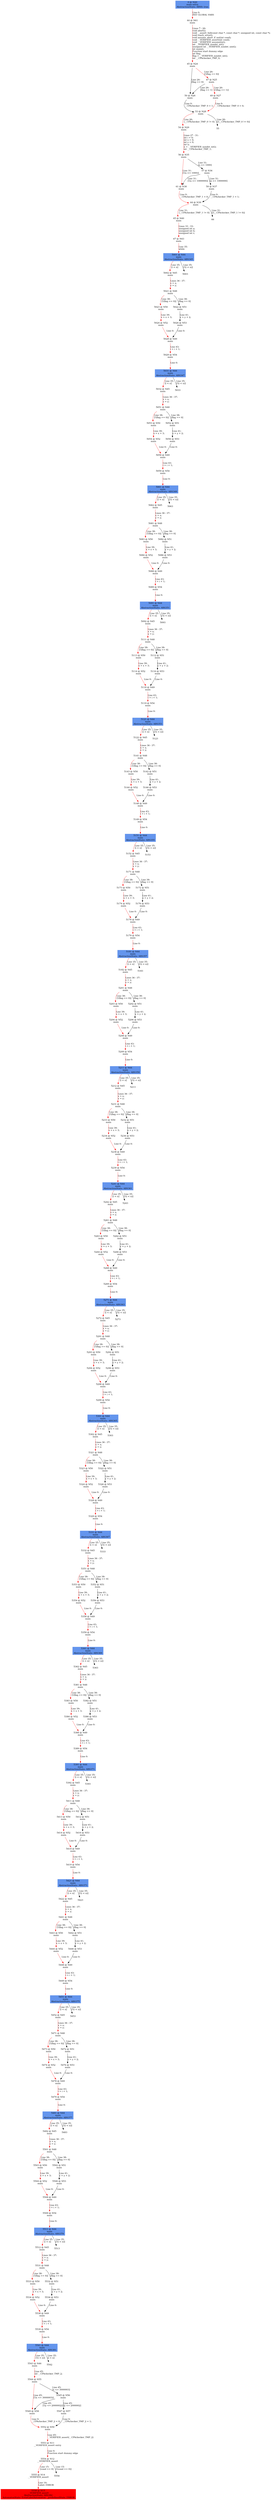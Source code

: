 digraph ARG {
node [style="filled" shape="box" color="white"]
0 [fillcolor="cornflowerblue" label="0 @ N20\nmain entry\nAbstractionState: ABS0: true\n" id="0"]
44 [label="44 @ N61\nmain\n" id="44"]
45 [label="45 @ N24\nmain\n" id="45"]
50 [label="50 @ N26\nmain\n" id="50"]
53 [label="53 @ N28\nmain\n" id="53"]
54 [label="54 @ N29\nmain\n" id="54"]
56 [label="56 @ N35\nmain\n" id="56"]
61 [label="61 @ N38\nmain\n" id="61"]
64 [label="64 @ N39\nmain\n" id="64"]
65 [label="65 @ N40\nmain\n" id="65"]
67 [label="67 @ N43\nmain\n" id="67"]
5001 [fillcolor="cornflowerblue" label="5001 @ N44\nmain\nAbstractionState: ABS345\n" id="5001"]
5002 [label="5002 @ N45\nmain\n" id="5002"]
5021 [label="5021 @ N48\nmain\n" id="5021"]
5023 [label="5023 @ N50\nmain\n" id="5023"]
5024 [label="5024 @ N52\nmain\n" id="5024"]
5028 [label="5028 @ N49\nmain\n" id="5028"]
5029 [label="5029 @ N54\nmain\n" id="5029"]
5031 [fillcolor="cornflowerblue" label="5031 @ N44\nmain\nAbstractionState: ABS347\n" id="5031"]
5032 [label="5032 @ N45\nmain\n" id="5032"]
5051 [label="5051 @ N48\nmain\n" id="5051"]
5053 [label="5053 @ N50\nmain\n" id="5053"]
5054 [label="5054 @ N52\nmain\n" id="5054"]
5058 [label="5058 @ N49\nmain\n" id="5058"]
5059 [label="5059 @ N54\nmain\n" id="5059"]
5061 [fillcolor="cornflowerblue" label="5061 @ N44\nmain\nAbstractionState: ABS349\n" id="5061"]
5062 [label="5062 @ N45\nmain\n" id="5062"]
5081 [label="5081 @ N48\nmain\n" id="5081"]
5083 [label="5083 @ N50\nmain\n" id="5083"]
5084 [label="5084 @ N52\nmain\n" id="5084"]
5088 [label="5088 @ N49\nmain\n" id="5088"]
5089 [label="5089 @ N54\nmain\n" id="5089"]
5091 [fillcolor="cornflowerblue" label="5091 @ N44\nmain\nAbstractionState: ABS351\n" id="5091"]
5092 [label="5092 @ N45\nmain\n" id="5092"]
5111 [label="5111 @ N48\nmain\n" id="5111"]
5113 [label="5113 @ N50\nmain\n" id="5113"]
5114 [label="5114 @ N52\nmain\n" id="5114"]
5118 [label="5118 @ N49\nmain\n" id="5118"]
5119 [label="5119 @ N54\nmain\n" id="5119"]
5121 [fillcolor="cornflowerblue" label="5121 @ N44\nmain\nAbstractionState: ABS353\n" id="5121"]
5122 [label="5122 @ N45\nmain\n" id="5122"]
5141 [label="5141 @ N48\nmain\n" id="5141"]
5143 [label="5143 @ N50\nmain\n" id="5143"]
5144 [label="5144 @ N52\nmain\n" id="5144"]
5148 [label="5148 @ N49\nmain\n" id="5148"]
5149 [label="5149 @ N54\nmain\n" id="5149"]
5151 [fillcolor="cornflowerblue" label="5151 @ N44\nmain\nAbstractionState: ABS355\n" id="5151"]
5152 [label="5152 @ N45\nmain\n" id="5152"]
5171 [label="5171 @ N48\nmain\n" id="5171"]
5173 [label="5173 @ N50\nmain\n" id="5173"]
5174 [label="5174 @ N52\nmain\n" id="5174"]
5178 [label="5178 @ N49\nmain\n" id="5178"]
5179 [label="5179 @ N54\nmain\n" id="5179"]
5181 [fillcolor="cornflowerblue" label="5181 @ N44\nmain\nAbstractionState: ABS357\n" id="5181"]
5182 [label="5182 @ N45\nmain\n" id="5182"]
5201 [label="5201 @ N48\nmain\n" id="5201"]
5203 [label="5203 @ N50\nmain\n" id="5203"]
5204 [label="5204 @ N52\nmain\n" id="5204"]
5208 [label="5208 @ N49\nmain\n" id="5208"]
5209 [label="5209 @ N54\nmain\n" id="5209"]
5211 [fillcolor="cornflowerblue" label="5211 @ N44\nmain\nAbstractionState: ABS359\n" id="5211"]
5212 [label="5212 @ N45\nmain\n" id="5212"]
5231 [label="5231 @ N48\nmain\n" id="5231"]
5233 [label="5233 @ N50\nmain\n" id="5233"]
5234 [label="5234 @ N52\nmain\n" id="5234"]
5238 [label="5238 @ N49\nmain\n" id="5238"]
5239 [label="5239 @ N54\nmain\n" id="5239"]
5241 [fillcolor="cornflowerblue" label="5241 @ N44\nmain\nAbstractionState: ABS361\n" id="5241"]
5242 [label="5242 @ N45\nmain\n" id="5242"]
5261 [label="5261 @ N48\nmain\n" id="5261"]
5263 [label="5263 @ N50\nmain\n" id="5263"]
5264 [label="5264 @ N52\nmain\n" id="5264"]
5268 [label="5268 @ N49\nmain\n" id="5268"]
5269 [label="5269 @ N54\nmain\n" id="5269"]
5271 [fillcolor="cornflowerblue" label="5271 @ N44\nmain\nAbstractionState: ABS363\n" id="5271"]
5272 [label="5272 @ N45\nmain\n" id="5272"]
5291 [label="5291 @ N48\nmain\n" id="5291"]
5293 [label="5293 @ N50\nmain\n" id="5293"]
5294 [label="5294 @ N52\nmain\n" id="5294"]
5298 [label="5298 @ N49\nmain\n" id="5298"]
5299 [label="5299 @ N54\nmain\n" id="5299"]
5301 [fillcolor="cornflowerblue" label="5301 @ N44\nmain\nAbstractionState: ABS365\n" id="5301"]
5302 [label="5302 @ N45\nmain\n" id="5302"]
5321 [label="5321 @ N48\nmain\n" id="5321"]
5323 [label="5323 @ N50\nmain\n" id="5323"]
5324 [label="5324 @ N52\nmain\n" id="5324"]
5328 [label="5328 @ N49\nmain\n" id="5328"]
5329 [label="5329 @ N54\nmain\n" id="5329"]
5331 [fillcolor="cornflowerblue" label="5331 @ N44\nmain\nAbstractionState: ABS367\n" id="5331"]
5332 [label="5332 @ N45\nmain\n" id="5332"]
5351 [label="5351 @ N48\nmain\n" id="5351"]
5353 [label="5353 @ N50\nmain\n" id="5353"]
5354 [label="5354 @ N52\nmain\n" id="5354"]
5358 [label="5358 @ N49\nmain\n" id="5358"]
5359 [label="5359 @ N54\nmain\n" id="5359"]
5361 [fillcolor="cornflowerblue" label="5361 @ N44\nmain\nAbstractionState: ABS369\n" id="5361"]
5362 [label="5362 @ N45\nmain\n" id="5362"]
5381 [label="5381 @ N48\nmain\n" id="5381"]
5383 [label="5383 @ N50\nmain\n" id="5383"]
5384 [label="5384 @ N52\nmain\n" id="5384"]
5388 [label="5388 @ N49\nmain\n" id="5388"]
5389 [label="5389 @ N54\nmain\n" id="5389"]
5391 [fillcolor="cornflowerblue" label="5391 @ N44\nmain\nAbstractionState: ABS371\n" id="5391"]
5392 [label="5392 @ N45\nmain\n" id="5392"]
5411 [label="5411 @ N48\nmain\n" id="5411"]
5413 [label="5413 @ N50\nmain\n" id="5413"]
5414 [label="5414 @ N52\nmain\n" id="5414"]
5418 [label="5418 @ N49\nmain\n" id="5418"]
5419 [label="5419 @ N54\nmain\n" id="5419"]
5421 [fillcolor="cornflowerblue" label="5421 @ N44\nmain\nAbstractionState: ABS373\n" id="5421"]
5422 [label="5422 @ N45\nmain\n" id="5422"]
5441 [label="5441 @ N48\nmain\n" id="5441"]
5443 [label="5443 @ N50\nmain\n" id="5443"]
5444 [label="5444 @ N52\nmain\n" id="5444"]
5448 [label="5448 @ N49\nmain\n" id="5448"]
5449 [label="5449 @ N54\nmain\n" id="5449"]
5451 [fillcolor="cornflowerblue" label="5451 @ N44\nmain\nAbstractionState: ABS375\n" id="5451"]
5452 [label="5452 @ N45\nmain\n" id="5452"]
5471 [label="5471 @ N48\nmain\n" id="5471"]
5473 [label="5473 @ N50\nmain\n" id="5473"]
5474 [label="5474 @ N52\nmain\n" id="5474"]
5478 [label="5478 @ N49\nmain\n" id="5478"]
5479 [label="5479 @ N54\nmain\n" id="5479"]
5481 [fillcolor="cornflowerblue" label="5481 @ N44\nmain\nAbstractionState: ABS377\n" id="5481"]
5482 [label="5482 @ N45\nmain\n" id="5482"]
5501 [label="5501 @ N48\nmain\n" id="5501"]
5503 [label="5503 @ N50\nmain\n" id="5503"]
5504 [label="5504 @ N52\nmain\n" id="5504"]
5508 [label="5508 @ N49\nmain\n" id="5508"]
5509 [label="5509 @ N54\nmain\n" id="5509"]
5511 [fillcolor="cornflowerblue" label="5511 @ N44\nmain\nAbstractionState: ABS379\n" id="5511"]
5512 [label="5512 @ N45\nmain\n" id="5512"]
5531 [label="5531 @ N48\nmain\n" id="5531"]
5533 [label="5533 @ N50\nmain\n" id="5533"]
5534 [label="5534 @ N52\nmain\n" id="5534"]
5538 [label="5538 @ N49\nmain\n" id="5538"]
5539 [label="5539 @ N54\nmain\n" id="5539"]
5541 [fillcolor="cornflowerblue" label="5541 @ N44\nmain\nAbstractionState: ABS381\n" id="5541"]
5543 [label="5543 @ N46\nmain\n" id="5543"]
5544 [label="5544 @ N55\nmain\n" id="5544"]
5549 [label="5549 @ N58\nmain\n" id="5549"]
5552 [label="5552 @ N59\nmain\n" id="5552"]
5553 [label="5553 @ N11\n__VERIFIER_assert entry\n" id="5553"]
5554 [label="5554 @ N12\n__VERIFIER_assert\n" id="5554"]
5555 [label="5555 @ N14\n__VERIFIER_assert\n" id="5555"]
5558 [fillcolor="red" label="5558 @ N15\n__VERIFIER_assert\nAbstractionState: ABS382\n AutomatonState: ErrorLabelAutomaton: _predefinedState_ERROR\n" id="5558"]
5545 [label="5545 @ N56\nmain\n" id="5545"]
5547 [label="5547 @ N57\nmain\n" id="5547"]
5532 [label="5532 @ N51\nmain\n" id="5532"]
5536 [label="5536 @ N53\nmain\n" id="5536"]
5502 [label="5502 @ N51\nmain\n" id="5502"]
5506 [label="5506 @ N53\nmain\n" id="5506"]
5472 [label="5472 @ N51\nmain\n" id="5472"]
5476 [label="5476 @ N53\nmain\n" id="5476"]
5442 [label="5442 @ N51\nmain\n" id="5442"]
5446 [label="5446 @ N53\nmain\n" id="5446"]
5412 [label="5412 @ N51\nmain\n" id="5412"]
5416 [label="5416 @ N53\nmain\n" id="5416"]
5382 [label="5382 @ N51\nmain\n" id="5382"]
5386 [label="5386 @ N53\nmain\n" id="5386"]
5352 [label="5352 @ N51\nmain\n" id="5352"]
5356 [label="5356 @ N53\nmain\n" id="5356"]
5322 [label="5322 @ N51\nmain\n" id="5322"]
5326 [label="5326 @ N53\nmain\n" id="5326"]
5292 [label="5292 @ N51\nmain\n" id="5292"]
5296 [label="5296 @ N53\nmain\n" id="5296"]
5262 [label="5262 @ N51\nmain\n" id="5262"]
5266 [label="5266 @ N53\nmain\n" id="5266"]
5232 [label="5232 @ N51\nmain\n" id="5232"]
5236 [label="5236 @ N53\nmain\n" id="5236"]
5202 [label="5202 @ N51\nmain\n" id="5202"]
5206 [label="5206 @ N53\nmain\n" id="5206"]
5172 [label="5172 @ N51\nmain\n" id="5172"]
5176 [label="5176 @ N53\nmain\n" id="5176"]
5142 [label="5142 @ N51\nmain\n" id="5142"]
5146 [label="5146 @ N53\nmain\n" id="5146"]
5112 [label="5112 @ N51\nmain\n" id="5112"]
5116 [label="5116 @ N53\nmain\n" id="5116"]
5082 [label="5082 @ N51\nmain\n" id="5082"]
5086 [label="5086 @ N53\nmain\n" id="5086"]
5052 [label="5052 @ N51\nmain\n" id="5052"]
5056 [label="5056 @ N53\nmain\n" id="5056"]
5022 [label="5022 @ N51\nmain\n" id="5022"]
5026 [label="5026 @ N53\nmain\n" id="5026"]
57 [label="57 @ N36\nmain\n" id="57"]
59 [label="59 @ N37\nmain\n" id="59"]
47 [label="47 @ N25\nmain\n" id="47"]
49 [label="49 @ N27\nmain\n" id="49"]
0 -> 44 [color="red" label="Line 0: \lINIT GLOBAL VARS\l" id="0 -> 44"]
44 -> 45 [color="red" label="Lines 7 - 26: \lvoid abort();\lvoid __assert_fail(const char *, const char *, unsigned int, const char *);\lvoid reach_error();\lvoid assume_abort_if_not(int cond);\lvoid __VERIFIER_assert(int cond);\lvoid __VERIFIER_assume(int);\lint __VERIFIER_nondet_int();\lunsigned int __VERIFIER_nondet_uint();\lint main();\lFunction start dummy edge\lint flag;\lflag = __VERIFIER_nondet_int();\lint __CPAchecker_TMP_0;\l" id="44 -> 45"]
45 -> 47 [color="red" label="Line 26: \l[!(flag == 0)]\l" id="45 -> 47"]
45 -> 50 [label="Line 26: \l[flag == 0]\l" id="45 -> 50"]
50 -> 53 [label="Line 0: \l__CPAchecker_TMP_0 = 1;\l" id="50 -> 53"]
53 -> 54 [color="red" label="Line 26: \l[__CPAchecker_TMP_0 != 0]\l" id="53 -> 54"]
53 -> 55 [label="Line 26: \l[!(__CPAchecker_TMP_0 != 0)]\l" id="53 -> 55"]
54 -> 56 [color="red" label="Lines 27 - 31: \lint i = 0;\lint x = 0;\lint y = 0;\lint n;\ln = __VERIFIER_nondet_int();\lint __CPAchecker_TMP_1;\l" id="54 -> 56"]
56 -> 57 [label="Line 31: \l[n >= 1000]\l" id="56 -> 57"]
56 -> 61 [color="red" label="Line 31: \l[!(n >= 1000)]\l" id="56 -> 61"]
61 -> 64 [color="red" label="Line 0: \l__CPAchecker_TMP_1 = 0;\l" id="61 -> 64"]
64 -> 65 [color="red" label="Line 31: \l[__CPAchecker_TMP_1 != 0]\l" id="64 -> 65"]
64 -> 66 [label="Line 31: \l[!(__CPAchecker_TMP_1 != 0)]\l" id="64 -> 66"]
65 -> 67 [color="red" label="Lines 33 - 33: \lunsigned int a;\lunsigned int b;\lunsigned int r;\l" id="65 -> 67"]
67 -> 5001 [color="red" label="Line 35: \lwhile\l" id="67 -> 5001"]
5001 -> 5002 [color="red" label="Line 35: \l[i < n]\l" id="5001 -> 5002"]
5001 -> 5003 [label="Line 35: \l[!(i < n)]\l" id="5001 -> 5003"]
5002 -> 5021 [color="red" label="Lines 36 - 37: \lx = x;\ly = y;\l" id="5002 -> 5021"]
5021 -> 5022 [label="Line 38: \l[flag == 0]\l" id="5021 -> 5022"]
5021 -> 5023 [color="red" label="Line 38: \l[!(flag == 0)]\l" id="5021 -> 5023"]
5023 -> 5024 [color="red" label="Line 39: \lx = x + 3;\l" id="5023 -> 5024"]
5024 -> 5028 [color="red" label="Line 0: \l\l" id="5024 -> 5028"]
5028 -> 5029 [color="red" label="Line 43: \li = i + 1;\l" id="5028 -> 5029"]
5029 -> 5031 [color="red" label="Line 0: \l\l" id="5029 -> 5031"]
5031 -> 5032 [color="red" label="Line 35: \l[i < n]\l" id="5031 -> 5032"]
5031 -> 5033 [label="Line 35: \l[!(i < n)]\l" id="5031 -> 5033"]
5032 -> 5051 [color="red" label="Lines 36 - 37: \lx = x;\ly = y;\l" id="5032 -> 5051"]
5051 -> 5052 [label="Line 38: \l[flag == 0]\l" id="5051 -> 5052"]
5051 -> 5053 [color="red" label="Line 38: \l[!(flag == 0)]\l" id="5051 -> 5053"]
5053 -> 5054 [color="red" label="Line 39: \lx = x + 3;\l" id="5053 -> 5054"]
5054 -> 5058 [color="red" label="Line 0: \l\l" id="5054 -> 5058"]
5058 -> 5059 [color="red" label="Line 43: \li = i + 1;\l" id="5058 -> 5059"]
5059 -> 5061 [color="red" label="Line 0: \l\l" id="5059 -> 5061"]
5061 -> 5062 [color="red" label="Line 35: \l[i < n]\l" id="5061 -> 5062"]
5061 -> 5063 [label="Line 35: \l[!(i < n)]\l" id="5061 -> 5063"]
5062 -> 5081 [color="red" label="Lines 36 - 37: \lx = x;\ly = y;\l" id="5062 -> 5081"]
5081 -> 5082 [label="Line 38: \l[flag == 0]\l" id="5081 -> 5082"]
5081 -> 5083 [color="red" label="Line 38: \l[!(flag == 0)]\l" id="5081 -> 5083"]
5083 -> 5084 [color="red" label="Line 39: \lx = x + 3;\l" id="5083 -> 5084"]
5084 -> 5088 [color="red" label="Line 0: \l\l" id="5084 -> 5088"]
5088 -> 5089 [color="red" label="Line 43: \li = i + 1;\l" id="5088 -> 5089"]
5089 -> 5091 [color="red" label="Line 0: \l\l" id="5089 -> 5091"]
5091 -> 5092 [color="red" label="Line 35: \l[i < n]\l" id="5091 -> 5092"]
5091 -> 5093 [label="Line 35: \l[!(i < n)]\l" id="5091 -> 5093"]
5092 -> 5111 [color="red" label="Lines 36 - 37: \lx = x;\ly = y;\l" id="5092 -> 5111"]
5111 -> 5112 [label="Line 38: \l[flag == 0]\l" id="5111 -> 5112"]
5111 -> 5113 [color="red" label="Line 38: \l[!(flag == 0)]\l" id="5111 -> 5113"]
5113 -> 5114 [color="red" label="Line 39: \lx = x + 3;\l" id="5113 -> 5114"]
5114 -> 5118 [color="red" label="Line 0: \l\l" id="5114 -> 5118"]
5118 -> 5119 [color="red" label="Line 43: \li = i + 1;\l" id="5118 -> 5119"]
5119 -> 5121 [color="red" label="Line 0: \l\l" id="5119 -> 5121"]
5121 -> 5122 [color="red" label="Line 35: \l[i < n]\l" id="5121 -> 5122"]
5121 -> 5123 [label="Line 35: \l[!(i < n)]\l" id="5121 -> 5123"]
5122 -> 5141 [color="red" label="Lines 36 - 37: \lx = x;\ly = y;\l" id="5122 -> 5141"]
5141 -> 5142 [label="Line 38: \l[flag == 0]\l" id="5141 -> 5142"]
5141 -> 5143 [color="red" label="Line 38: \l[!(flag == 0)]\l" id="5141 -> 5143"]
5143 -> 5144 [color="red" label="Line 39: \lx = x + 3;\l" id="5143 -> 5144"]
5144 -> 5148 [color="red" label="Line 0: \l\l" id="5144 -> 5148"]
5148 -> 5149 [color="red" label="Line 43: \li = i + 1;\l" id="5148 -> 5149"]
5149 -> 5151 [color="red" label="Line 0: \l\l" id="5149 -> 5151"]
5151 -> 5152 [color="red" label="Line 35: \l[i < n]\l" id="5151 -> 5152"]
5151 -> 5153 [label="Line 35: \l[!(i < n)]\l" id="5151 -> 5153"]
5152 -> 5171 [color="red" label="Lines 36 - 37: \lx = x;\ly = y;\l" id="5152 -> 5171"]
5171 -> 5172 [label="Line 38: \l[flag == 0]\l" id="5171 -> 5172"]
5171 -> 5173 [color="red" label="Line 38: \l[!(flag == 0)]\l" id="5171 -> 5173"]
5173 -> 5174 [color="red" label="Line 39: \lx = x + 3;\l" id="5173 -> 5174"]
5174 -> 5178 [color="red" label="Line 0: \l\l" id="5174 -> 5178"]
5178 -> 5179 [color="red" label="Line 43: \li = i + 1;\l" id="5178 -> 5179"]
5179 -> 5181 [color="red" label="Line 0: \l\l" id="5179 -> 5181"]
5181 -> 5182 [color="red" label="Line 35: \l[i < n]\l" id="5181 -> 5182"]
5181 -> 5183 [label="Line 35: \l[!(i < n)]\l" id="5181 -> 5183"]
5182 -> 5201 [color="red" label="Lines 36 - 37: \lx = x;\ly = y;\l" id="5182 -> 5201"]
5201 -> 5202 [label="Line 38: \l[flag == 0]\l" id="5201 -> 5202"]
5201 -> 5203 [color="red" label="Line 38: \l[!(flag == 0)]\l" id="5201 -> 5203"]
5203 -> 5204 [color="red" label="Line 39: \lx = x + 3;\l" id="5203 -> 5204"]
5204 -> 5208 [color="red" label="Line 0: \l\l" id="5204 -> 5208"]
5208 -> 5209 [color="red" label="Line 43: \li = i + 1;\l" id="5208 -> 5209"]
5209 -> 5211 [color="red" label="Line 0: \l\l" id="5209 -> 5211"]
5211 -> 5212 [color="red" label="Line 35: \l[i < n]\l" id="5211 -> 5212"]
5211 -> 5213 [label="Line 35: \l[!(i < n)]\l" id="5211 -> 5213"]
5212 -> 5231 [color="red" label="Lines 36 - 37: \lx = x;\ly = y;\l" id="5212 -> 5231"]
5231 -> 5232 [label="Line 38: \l[flag == 0]\l" id="5231 -> 5232"]
5231 -> 5233 [color="red" label="Line 38: \l[!(flag == 0)]\l" id="5231 -> 5233"]
5233 -> 5234 [color="red" label="Line 39: \lx = x + 3;\l" id="5233 -> 5234"]
5234 -> 5238 [color="red" label="Line 0: \l\l" id="5234 -> 5238"]
5238 -> 5239 [color="red" label="Line 43: \li = i + 1;\l" id="5238 -> 5239"]
5239 -> 5241 [color="red" label="Line 0: \l\l" id="5239 -> 5241"]
5241 -> 5242 [color="red" label="Line 35: \l[i < n]\l" id="5241 -> 5242"]
5241 -> 5243 [label="Line 35: \l[!(i < n)]\l" id="5241 -> 5243"]
5242 -> 5261 [color="red" label="Lines 36 - 37: \lx = x;\ly = y;\l" id="5242 -> 5261"]
5261 -> 5262 [label="Line 38: \l[flag == 0]\l" id="5261 -> 5262"]
5261 -> 5263 [color="red" label="Line 38: \l[!(flag == 0)]\l" id="5261 -> 5263"]
5263 -> 5264 [color="red" label="Line 39: \lx = x + 3;\l" id="5263 -> 5264"]
5264 -> 5268 [color="red" label="Line 0: \l\l" id="5264 -> 5268"]
5268 -> 5269 [color="red" label="Line 43: \li = i + 1;\l" id="5268 -> 5269"]
5269 -> 5271 [color="red" label="Line 0: \l\l" id="5269 -> 5271"]
5271 -> 5272 [color="red" label="Line 35: \l[i < n]\l" id="5271 -> 5272"]
5271 -> 5273 [label="Line 35: \l[!(i < n)]\l" id="5271 -> 5273"]
5272 -> 5291 [color="red" label="Lines 36 - 37: \lx = x;\ly = y;\l" id="5272 -> 5291"]
5291 -> 5292 [label="Line 38: \l[flag == 0]\l" id="5291 -> 5292"]
5291 -> 5293 [color="red" label="Line 38: \l[!(flag == 0)]\l" id="5291 -> 5293"]
5293 -> 5294 [color="red" label="Line 39: \lx = x + 3;\l" id="5293 -> 5294"]
5294 -> 5298 [color="red" label="Line 0: \l\l" id="5294 -> 5298"]
5298 -> 5299 [color="red" label="Line 43: \li = i + 1;\l" id="5298 -> 5299"]
5299 -> 5301 [color="red" label="Line 0: \l\l" id="5299 -> 5301"]
5301 -> 5302 [color="red" label="Line 35: \l[i < n]\l" id="5301 -> 5302"]
5301 -> 5303 [label="Line 35: \l[!(i < n)]\l" id="5301 -> 5303"]
5302 -> 5321 [color="red" label="Lines 36 - 37: \lx = x;\ly = y;\l" id="5302 -> 5321"]
5321 -> 5322 [label="Line 38: \l[flag == 0]\l" id="5321 -> 5322"]
5321 -> 5323 [color="red" label="Line 38: \l[!(flag == 0)]\l" id="5321 -> 5323"]
5323 -> 5324 [color="red" label="Line 39: \lx = x + 3;\l" id="5323 -> 5324"]
5324 -> 5328 [color="red" label="Line 0: \l\l" id="5324 -> 5328"]
5328 -> 5329 [color="red" label="Line 43: \li = i + 1;\l" id="5328 -> 5329"]
5329 -> 5331 [color="red" label="Line 0: \l\l" id="5329 -> 5331"]
5331 -> 5332 [color="red" label="Line 35: \l[i < n]\l" id="5331 -> 5332"]
5331 -> 5333 [label="Line 35: \l[!(i < n)]\l" id="5331 -> 5333"]
5332 -> 5351 [color="red" label="Lines 36 - 37: \lx = x;\ly = y;\l" id="5332 -> 5351"]
5351 -> 5352 [label="Line 38: \l[flag == 0]\l" id="5351 -> 5352"]
5351 -> 5353 [color="red" label="Line 38: \l[!(flag == 0)]\l" id="5351 -> 5353"]
5353 -> 5354 [color="red" label="Line 39: \lx = x + 3;\l" id="5353 -> 5354"]
5354 -> 5358 [color="red" label="Line 0: \l\l" id="5354 -> 5358"]
5358 -> 5359 [color="red" label="Line 43: \li = i + 1;\l" id="5358 -> 5359"]
5359 -> 5361 [color="red" label="Line 0: \l\l" id="5359 -> 5361"]
5361 -> 5362 [color="red" label="Line 35: \l[i < n]\l" id="5361 -> 5362"]
5361 -> 5363 [label="Line 35: \l[!(i < n)]\l" id="5361 -> 5363"]
5362 -> 5381 [color="red" label="Lines 36 - 37: \lx = x;\ly = y;\l" id="5362 -> 5381"]
5381 -> 5382 [label="Line 38: \l[flag == 0]\l" id="5381 -> 5382"]
5381 -> 5383 [color="red" label="Line 38: \l[!(flag == 0)]\l" id="5381 -> 5383"]
5383 -> 5384 [color="red" label="Line 39: \lx = x + 3;\l" id="5383 -> 5384"]
5384 -> 5388 [color="red" label="Line 0: \l\l" id="5384 -> 5388"]
5388 -> 5389 [color="red" label="Line 43: \li = i + 1;\l" id="5388 -> 5389"]
5389 -> 5391 [color="red" label="Line 0: \l\l" id="5389 -> 5391"]
5391 -> 5392 [color="red" label="Line 35: \l[i < n]\l" id="5391 -> 5392"]
5391 -> 5393 [label="Line 35: \l[!(i < n)]\l" id="5391 -> 5393"]
5392 -> 5411 [color="red" label="Lines 36 - 37: \lx = x;\ly = y;\l" id="5392 -> 5411"]
5411 -> 5412 [label="Line 38: \l[flag == 0]\l" id="5411 -> 5412"]
5411 -> 5413 [color="red" label="Line 38: \l[!(flag == 0)]\l" id="5411 -> 5413"]
5413 -> 5414 [color="red" label="Line 39: \lx = x + 3;\l" id="5413 -> 5414"]
5414 -> 5418 [color="red" label="Line 0: \l\l" id="5414 -> 5418"]
5418 -> 5419 [color="red" label="Line 43: \li = i + 1;\l" id="5418 -> 5419"]
5419 -> 5421 [color="red" label="Line 0: \l\l" id="5419 -> 5421"]
5421 -> 5422 [color="red" label="Line 35: \l[i < n]\l" id="5421 -> 5422"]
5421 -> 5423 [label="Line 35: \l[!(i < n)]\l" id="5421 -> 5423"]
5422 -> 5441 [color="red" label="Lines 36 - 37: \lx = x;\ly = y;\l" id="5422 -> 5441"]
5441 -> 5442 [label="Line 38: \l[flag == 0]\l" id="5441 -> 5442"]
5441 -> 5443 [color="red" label="Line 38: \l[!(flag == 0)]\l" id="5441 -> 5443"]
5443 -> 5444 [color="red" label="Line 39: \lx = x + 3;\l" id="5443 -> 5444"]
5444 -> 5448 [color="red" label="Line 0: \l\l" id="5444 -> 5448"]
5448 -> 5449 [color="red" label="Line 43: \li = i + 1;\l" id="5448 -> 5449"]
5449 -> 5451 [color="red" label="Line 0: \l\l" id="5449 -> 5451"]
5451 -> 5452 [color="red" label="Line 35: \l[i < n]\l" id="5451 -> 5452"]
5451 -> 5453 [label="Line 35: \l[!(i < n)]\l" id="5451 -> 5453"]
5452 -> 5471 [color="red" label="Lines 36 - 37: \lx = x;\ly = y;\l" id="5452 -> 5471"]
5471 -> 5472 [label="Line 38: \l[flag == 0]\l" id="5471 -> 5472"]
5471 -> 5473 [color="red" label="Line 38: \l[!(flag == 0)]\l" id="5471 -> 5473"]
5473 -> 5474 [color="red" label="Line 39: \lx = x + 3;\l" id="5473 -> 5474"]
5474 -> 5478 [color="red" label="Line 0: \l\l" id="5474 -> 5478"]
5478 -> 5479 [color="red" label="Line 43: \li = i + 1;\l" id="5478 -> 5479"]
5479 -> 5481 [color="red" label="Line 0: \l\l" id="5479 -> 5481"]
5481 -> 5482 [color="red" label="Line 35: \l[i < n]\l" id="5481 -> 5482"]
5481 -> 5483 [label="Line 35: \l[!(i < n)]\l" id="5481 -> 5483"]
5482 -> 5501 [color="red" label="Lines 36 - 37: \lx = x;\ly = y;\l" id="5482 -> 5501"]
5501 -> 5502 [label="Line 38: \l[flag == 0]\l" id="5501 -> 5502"]
5501 -> 5503 [color="red" label="Line 38: \l[!(flag == 0)]\l" id="5501 -> 5503"]
5503 -> 5504 [color="red" label="Line 39: \lx = x + 3;\l" id="5503 -> 5504"]
5504 -> 5508 [color="red" label="Line 0: \l\l" id="5504 -> 5508"]
5508 -> 5509 [color="red" label="Line 43: \li = i + 1;\l" id="5508 -> 5509"]
5509 -> 5511 [color="red" label="Line 0: \l\l" id="5509 -> 5511"]
5511 -> 5512 [color="red" label="Line 35: \l[i < n]\l" id="5511 -> 5512"]
5511 -> 5513 [label="Line 35: \l[!(i < n)]\l" id="5511 -> 5513"]
5512 -> 5531 [color="red" label="Lines 36 - 37: \lx = x;\ly = y;\l" id="5512 -> 5531"]
5531 -> 5532 [label="Line 38: \l[flag == 0]\l" id="5531 -> 5532"]
5531 -> 5533 [color="red" label="Line 38: \l[!(flag == 0)]\l" id="5531 -> 5533"]
5533 -> 5534 [color="red" label="Line 39: \lx = x + 3;\l" id="5533 -> 5534"]
5534 -> 5538 [color="red" label="Line 0: \l\l" id="5534 -> 5538"]
5538 -> 5539 [color="red" label="Line 43: \li = i + 1;\l" id="5538 -> 5539"]
5539 -> 5541 [color="red" label="Line 0: \l\l" id="5539 -> 5541"]
5541 -> 5542 [label="Line 35: \l[i < n]\l" id="5541 -> 5542"]
5541 -> 5543 [color="red" label="Line 35: \l[!(i < n)]\l" id="5541 -> 5543"]
5543 -> 5544 [color="red" label="Line 45: \lint __CPAchecker_TMP_2;\l" id="5543 -> 5544"]
5544 -> 5545 [label="Line 45: \l[x <= 3000003]\l" id="5544 -> 5545"]
5544 -> 5549 [color="red" label="Line 45: \l[!(x <= 3000003)]\l" id="5544 -> 5549"]
5549 -> 5552 [color="red" label="Line 0: \l__CPAchecker_TMP_2 = 0;\l" id="5549 -> 5552"]
5552 -> 5553 [color="red" label="Line 45: \l__VERIFIER_assert(__CPAchecker_TMP_2)\l" id="5552 -> 5553"]
5553 -> 5554 [color="red" label="Line 0: \lFunction start dummy edge\l" id="5553 -> 5554"]
5554 -> 5555 [color="red" label="Line 15: \l[cond == 0]\l" id="5554 -> 5555"]
5554 -> 5556 [label="Line 15: \l[!(cond == 0)]\l" id="5554 -> 5556"]
5555 -> 5558 [color="red" label="Line 16: \lLabel: ERROR\l" id="5555 -> 5558"]
5545 -> 5547 [label="Line 45: \l[y <= 2000002]\l" id="5545 -> 5547"]
5545 -> 5549 [label="Line 45: \l[!(y <= 2000002)]\l" id="5545 -> 5549"]
5547 -> 5552 [label="Line 0: \l__CPAchecker_TMP_2 = 1;\l" id="5547 -> 5552"]
5532 -> 5536 [label="Line 41: \ly = y + 2;\l" id="5532 -> 5536"]
5536 -> 5538 [label="Line 0: \l\l" id="5536 -> 5538"]
5502 -> 5506 [label="Line 41: \ly = y + 2;\l" id="5502 -> 5506"]
5506 -> 5508 [label="Line 0: \l\l" id="5506 -> 5508"]
5472 -> 5476 [label="Line 41: \ly = y + 2;\l" id="5472 -> 5476"]
5476 -> 5478 [label="Line 0: \l\l" id="5476 -> 5478"]
5442 -> 5446 [label="Line 41: \ly = y + 2;\l" id="5442 -> 5446"]
5446 -> 5448 [label="Line 0: \l\l" id="5446 -> 5448"]
5412 -> 5416 [label="Line 41: \ly = y + 2;\l" id="5412 -> 5416"]
5416 -> 5418 [label="Line 0: \l\l" id="5416 -> 5418"]
5382 -> 5386 [label="Line 41: \ly = y + 2;\l" id="5382 -> 5386"]
5386 -> 5388 [label="Line 0: \l\l" id="5386 -> 5388"]
5352 -> 5356 [label="Line 41: \ly = y + 2;\l" id="5352 -> 5356"]
5356 -> 5358 [label="Line 0: \l\l" id="5356 -> 5358"]
5322 -> 5326 [label="Line 41: \ly = y + 2;\l" id="5322 -> 5326"]
5326 -> 5328 [label="Line 0: \l\l" id="5326 -> 5328"]
5292 -> 5296 [label="Line 41: \ly = y + 2;\l" id="5292 -> 5296"]
5296 -> 5298 [label="Line 0: \l\l" id="5296 -> 5298"]
5262 -> 5266 [label="Line 41: \ly = y + 2;\l" id="5262 -> 5266"]
5266 -> 5268 [label="Line 0: \l\l" id="5266 -> 5268"]
5232 -> 5236 [label="Line 41: \ly = y + 2;\l" id="5232 -> 5236"]
5236 -> 5238 [label="Line 0: \l\l" id="5236 -> 5238"]
5202 -> 5206 [label="Line 41: \ly = y + 2;\l" id="5202 -> 5206"]
5206 -> 5208 [label="Line 0: \l\l" id="5206 -> 5208"]
5172 -> 5176 [label="Line 41: \ly = y + 2;\l" id="5172 -> 5176"]
5176 -> 5178 [label="Line 0: \l\l" id="5176 -> 5178"]
5142 -> 5146 [label="Line 41: \ly = y + 2;\l" id="5142 -> 5146"]
5146 -> 5148 [label="Line 0: \l\l" id="5146 -> 5148"]
5112 -> 5116 [label="Line 41: \ly = y + 2;\l" id="5112 -> 5116"]
5116 -> 5118 [label="Line 0: \l\l" id="5116 -> 5118"]
5082 -> 5086 [label="Line 41: \ly = y + 2;\l" id="5082 -> 5086"]
5086 -> 5088 [label="Line 0: \l\l" id="5086 -> 5088"]
5052 -> 5056 [label="Line 41: \ly = y + 2;\l" id="5052 -> 5056"]
5056 -> 5058 [label="Line 0: \l\l" id="5056 -> 5058"]
5022 -> 5026 [label="Line 41: \ly = y + 2;\l" id="5022 -> 5026"]
5026 -> 5028 [label="Line 0: \l\l" id="5026 -> 5028"]
57 -> 59 [label="Line 31: \l[n <= 1000000]\l" id="57 -> 59"]
57 -> 61 [label="Line 31: \l[!(n <= 1000000)]\l" id="57 -> 61"]
59 -> 64 [label="Line 0: \l__CPAchecker_TMP_1 = 1;\l" id="59 -> 64"]
47 -> 49 [color="red" label="Line 26: \l[!(flag == 1)]\l" id="47 -> 49"]
47 -> 50 [label="Line 26: \l[flag == 1]\l" id="47 -> 50"]
49 -> 53 [color="red" label="Line 0: \l__CPAchecker_TMP_0 = 0;\l" id="49 -> 53"]
}
